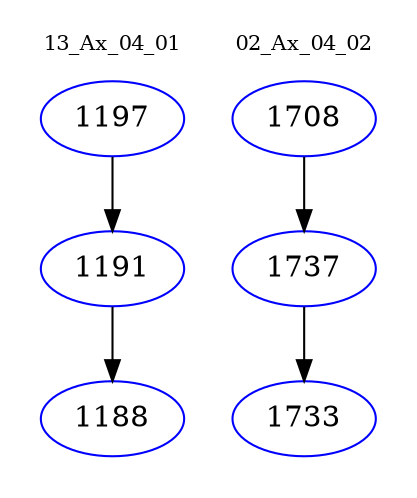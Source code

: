 digraph{
subgraph cluster_0 {
color = white
label = "13_Ax_04_01";
fontsize=10;
T0_1197 [label="1197", color="blue"]
T0_1197 -> T0_1191 [color="black"]
T0_1191 [label="1191", color="blue"]
T0_1191 -> T0_1188 [color="black"]
T0_1188 [label="1188", color="blue"]
}
subgraph cluster_1 {
color = white
label = "02_Ax_04_02";
fontsize=10;
T1_1708 [label="1708", color="blue"]
T1_1708 -> T1_1737 [color="black"]
T1_1737 [label="1737", color="blue"]
T1_1737 -> T1_1733 [color="black"]
T1_1733 [label="1733", color="blue"]
}
}
